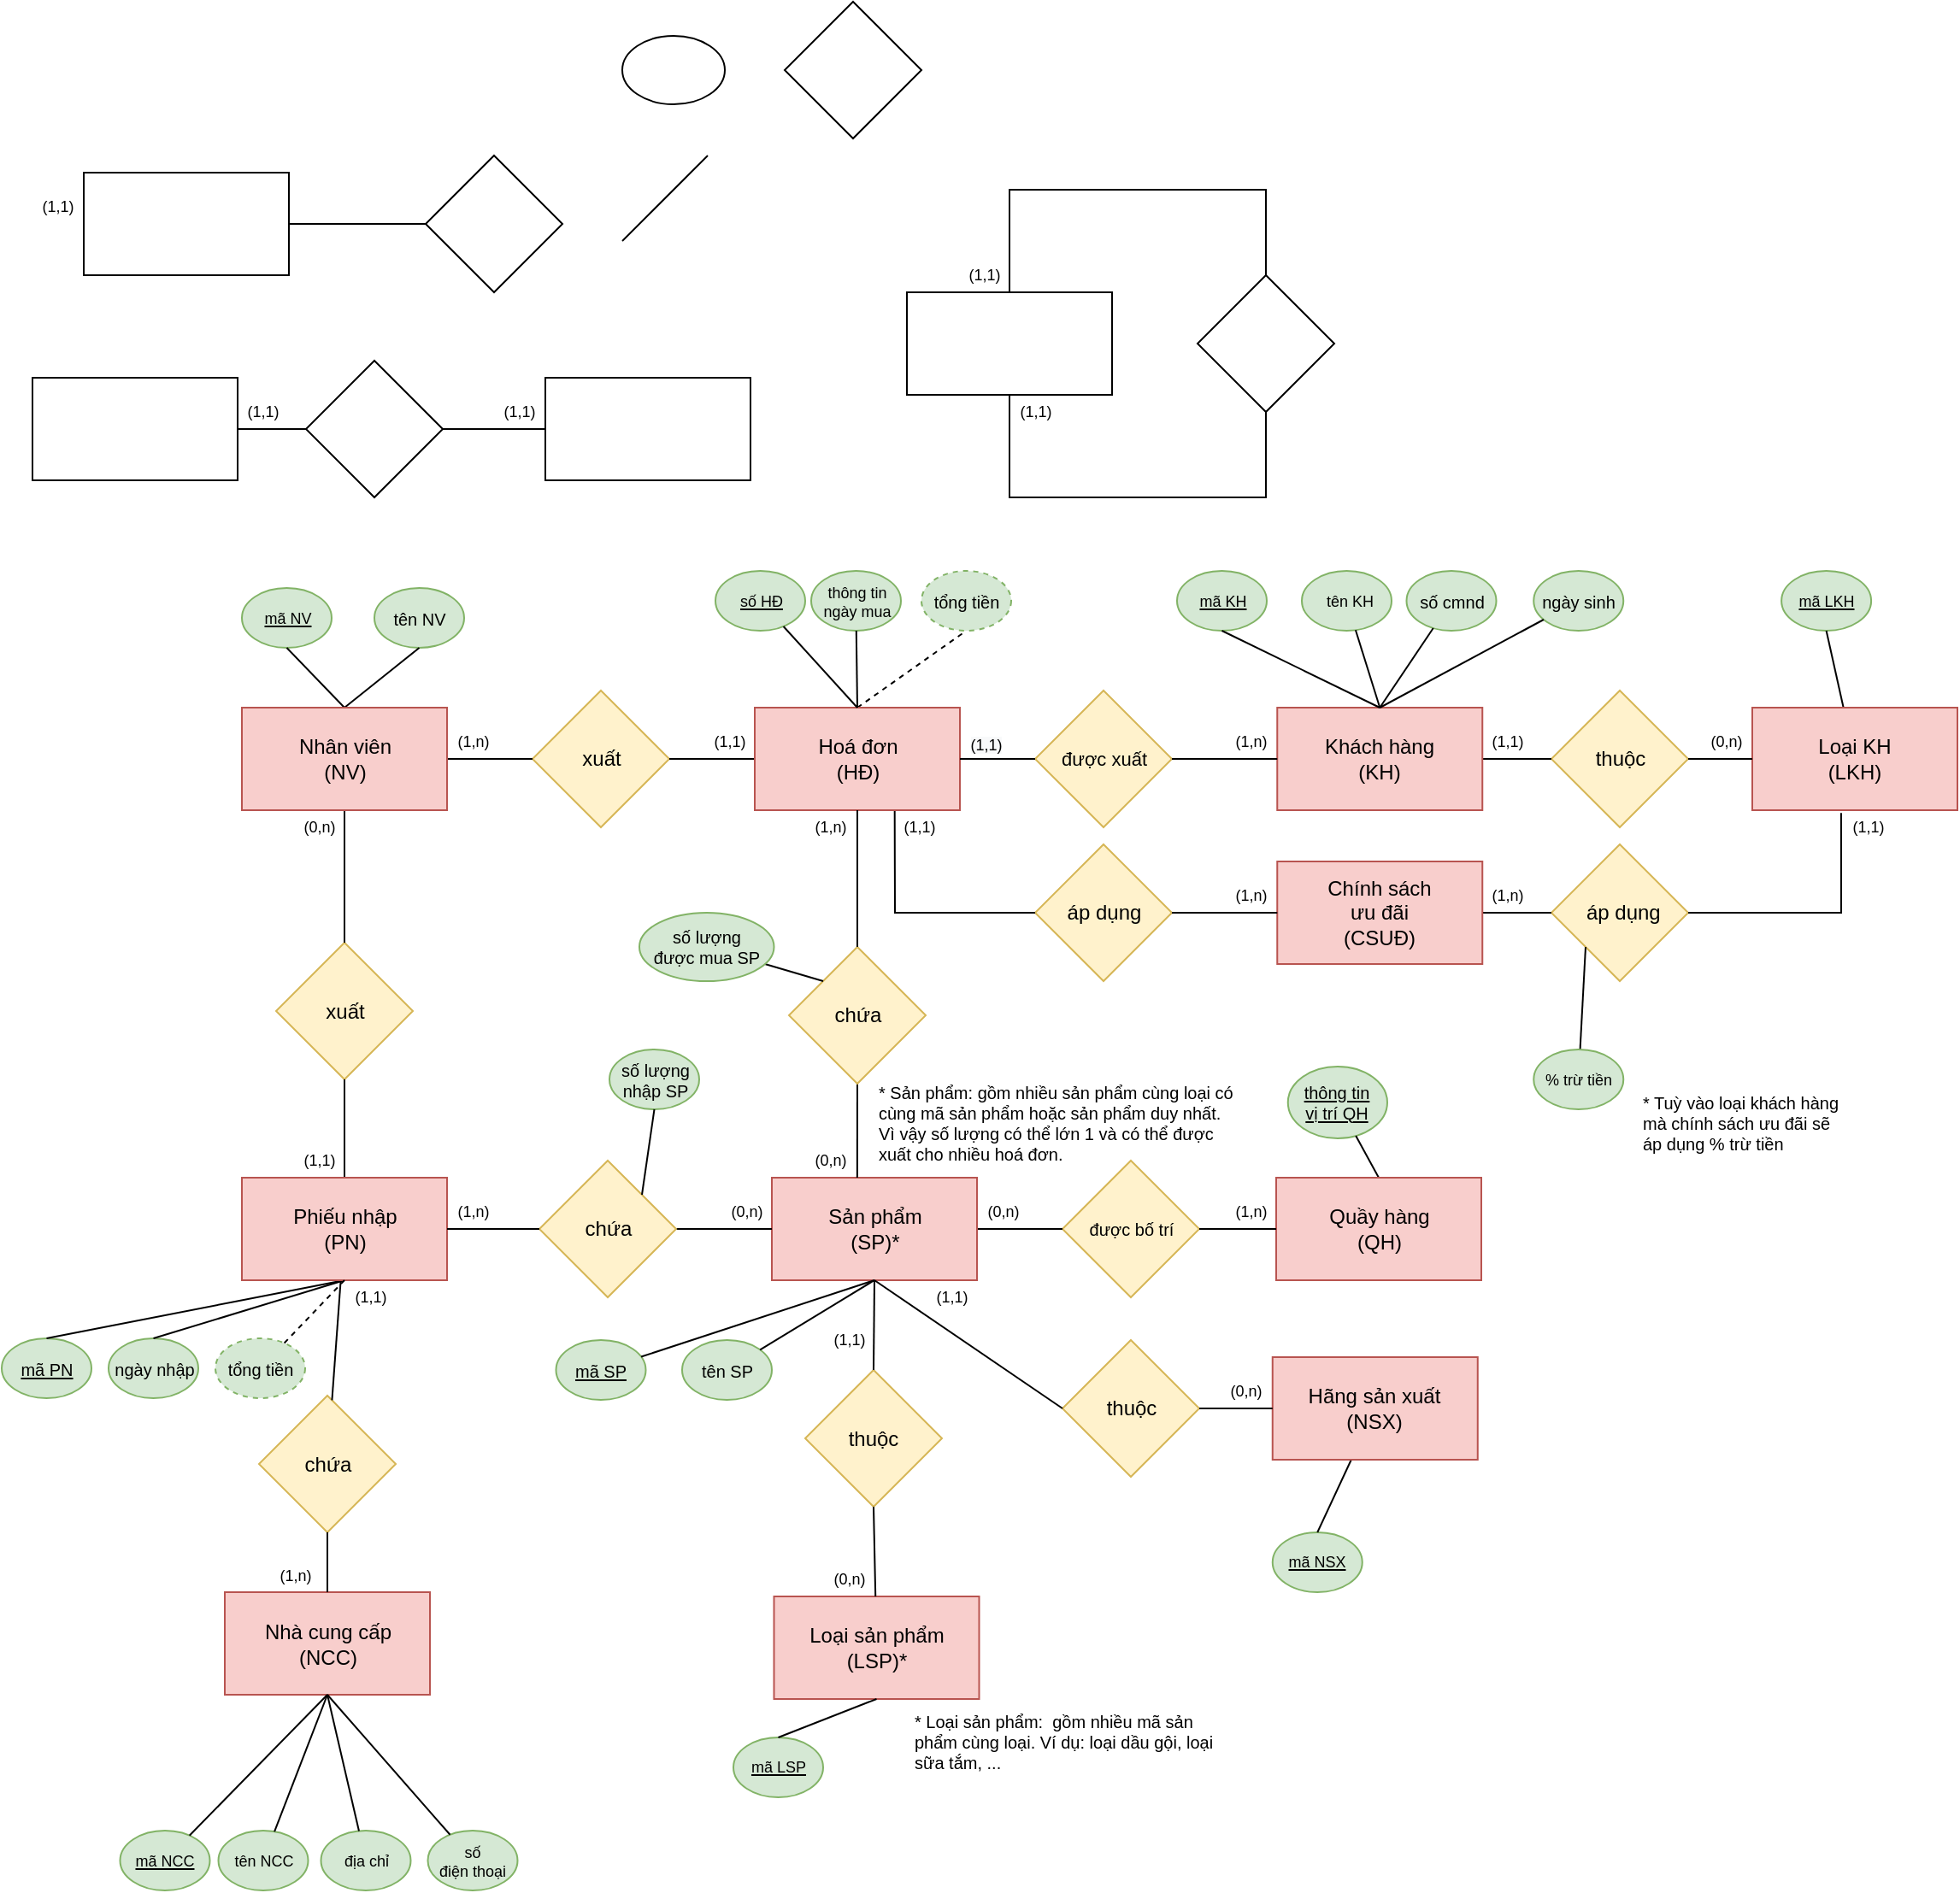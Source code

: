 <mxfile version="20.1.1" type="github">
  <diagram id="6r0_a1HDc3w-jd7aQ7qa" name="Page-1">
    <mxGraphModel dx="946" dy="1375" grid="1" gridSize="10" guides="1" tooltips="1" connect="1" arrows="1" fold="1" page="1" pageScale="1" pageWidth="1169" pageHeight="827" math="0" shadow="0">
      <root>
        <mxCell id="0" />
        <mxCell id="1" parent="0" />
        <mxCell id="DVV-10IRJFf22m86ulkG-2" value="" style="ellipse;whiteSpace=wrap;html=1;" parent="1" vertex="1">
          <mxGeometry x="375" y="-290" width="60" height="40" as="geometry" />
        </mxCell>
        <mxCell id="DVV-10IRJFf22m86ulkG-4" value="" style="endArrow=none;html=1;rounded=0;" parent="1" edge="1">
          <mxGeometry width="50" height="50" relative="1" as="geometry">
            <mxPoint x="375" y="-170" as="sourcePoint" />
            <mxPoint x="425" y="-220" as="targetPoint" />
          </mxGeometry>
        </mxCell>
        <mxCell id="DVV-10IRJFf22m86ulkG-14" value="" style="group" parent="1" vertex="1" connectable="0">
          <mxGeometry x="541.5" y="-200" width="250" height="180" as="geometry" />
        </mxCell>
        <mxCell id="DVV-10IRJFf22m86ulkG-11" value="" style="rhombus;whiteSpace=wrap;html=1;fontFamily=Helvetica;fontSize=11;fontColor=default;" parent="DVV-10IRJFf22m86ulkG-14" vertex="1">
          <mxGeometry x="170" y="50" width="80" height="80" as="geometry" />
        </mxCell>
        <mxCell id="DVV-10IRJFf22m86ulkG-12" style="edgeStyle=none;shape=connector;rounded=0;orthogonalLoop=1;jettySize=auto;html=1;exitX=0.5;exitY=0;exitDx=0;exitDy=0;entryX=0.5;entryY=0;entryDx=0;entryDy=0;labelBackgroundColor=default;fontFamily=Helvetica;fontSize=11;fontColor=default;endArrow=none;strokeColor=default;" parent="DVV-10IRJFf22m86ulkG-14" source="DVV-10IRJFf22m86ulkG-10" target="DVV-10IRJFf22m86ulkG-11" edge="1">
          <mxGeometry relative="1" as="geometry">
            <Array as="points">
              <mxPoint x="60" />
              <mxPoint x="210" />
            </Array>
          </mxGeometry>
        </mxCell>
        <mxCell id="DVV-10IRJFf22m86ulkG-13" style="edgeStyle=none;shape=connector;rounded=0;orthogonalLoop=1;jettySize=auto;html=1;entryX=0.5;entryY=1;entryDx=0;entryDy=0;labelBackgroundColor=default;fontFamily=Helvetica;fontSize=11;fontColor=default;endArrow=none;strokeColor=default;exitX=0.5;exitY=1;exitDx=0;exitDy=0;" parent="DVV-10IRJFf22m86ulkG-14" source="DVV-10IRJFf22m86ulkG-10" target="DVV-10IRJFf22m86ulkG-11" edge="1">
          <mxGeometry relative="1" as="geometry">
            <mxPoint x="60" y="130" as="sourcePoint" />
            <Array as="points">
              <mxPoint x="60" y="180" />
              <mxPoint x="210" y="180" />
            </Array>
          </mxGeometry>
        </mxCell>
        <mxCell id="DVV-10IRJFf22m86ulkG-25" value="" style="group" parent="DVV-10IRJFf22m86ulkG-14" vertex="1" connectable="0">
          <mxGeometry y="40" width="120" height="100" as="geometry" />
        </mxCell>
        <mxCell id="DVV-10IRJFf22m86ulkG-10" value="" style="rounded=0;whiteSpace=wrap;html=1;fontFamily=Helvetica;fontSize=11;fontColor=default;" parent="DVV-10IRJFf22m86ulkG-25" vertex="1">
          <mxGeometry y="20" width="120" height="60" as="geometry" />
        </mxCell>
        <mxCell id="DVV-10IRJFf22m86ulkG-23" value="(1,1)" style="text;html=1;strokeColor=none;fillColor=none;align=center;verticalAlign=middle;whiteSpace=wrap;rounded=0;fontFamily=Helvetica;fontSize=9;fontColor=default;" parent="DVV-10IRJFf22m86ulkG-25" vertex="1">
          <mxGeometry x="30" width="30" height="20" as="geometry" />
        </mxCell>
        <mxCell id="DVV-10IRJFf22m86ulkG-24" value="(1,1)" style="text;html=1;strokeColor=none;fillColor=none;align=center;verticalAlign=middle;whiteSpace=wrap;rounded=0;fontFamily=Helvetica;fontSize=9;fontColor=default;" parent="DVV-10IRJFf22m86ulkG-25" vertex="1">
          <mxGeometry x="60" y="80" width="30" height="20" as="geometry" />
        </mxCell>
        <mxCell id="DVV-10IRJFf22m86ulkG-20" value="" style="group" parent="1" vertex="1" connectable="0">
          <mxGeometry x="30" y="-210" width="150" height="60" as="geometry" />
        </mxCell>
        <mxCell id="DVV-10IRJFf22m86ulkG-21" value="" style="rounded=0;whiteSpace=wrap;html=1;" parent="DVV-10IRJFf22m86ulkG-20" vertex="1">
          <mxGeometry x="30" width="120" height="60" as="geometry" />
        </mxCell>
        <mxCell id="DVV-10IRJFf22m86ulkG-22" value="(1,1)" style="text;html=1;strokeColor=none;fillColor=none;align=center;verticalAlign=middle;whiteSpace=wrap;rounded=0;fontFamily=Helvetica;fontSize=9;fontColor=default;" parent="DVV-10IRJFf22m86ulkG-20" vertex="1">
          <mxGeometry y="10" width="30" height="20" as="geometry" />
        </mxCell>
        <mxCell id="DVV-10IRJFf22m86ulkG-27" value="" style="group" parent="1" vertex="1" connectable="0">
          <mxGeometry x="30" y="-100" width="420" height="80" as="geometry" />
        </mxCell>
        <mxCell id="DVV-10IRJFf22m86ulkG-3" value="&lt;span style=&quot;color: rgba(0, 0, 0, 0); font-family: monospace; font-size: 0px; text-align: start;&quot;&gt;%3CmxGraphModel%3E%3Croot%3E%3CmxCell%20id%3D%220%22%2F%3E%3CmxCell%20id%3D%221%22%20parent%3D%220%22%2F%3E%3CmxCell%20id%3D%222%22%20value%3D%22%22%20style%3D%22group%22%20vertex%3D%221%22%20connectable%3D%220%22%20parent%3D%221%22%3E%3CmxGeometry%20x%3D%22300%22%20y%3D%22120%22%20width%3D%22150%22%20height%3D%2260%22%20as%3D%22geometry%22%2F%3E%3C%2FmxCell%3E%3CmxCell%20id%3D%223%22%20value%3D%22%22%20style%3D%22rounded%3D0%3BwhiteSpace%3Dwrap%3Bhtml%3D1%3B%22%20vertex%3D%221%22%20parent%3D%222%22%3E%3CmxGeometry%20x%3D%2230%22%20width%3D%22120%22%20height%3D%2260%22%20as%3D%22geometry%22%2F%3E%3C%2FmxCell%3E%3CmxCell%20id%3D%224%22%20value%3D%22(1%2C1)%22%20style%3D%22text%3Bhtml%3D1%3BstrokeColor%3Dnone%3BfillColor%3Dnone%3Balign%3Dcenter%3BverticalAlign%3Dmiddle%3BwhiteSpace%3Dwrap%3Brounded%3D0%3BfontFamily%3DHelvetica%3BfontSize%3D9%3BfontColor%3Ddefault%3B%22%20vertex%3D%221%22%20parent%3D%222%22%3E%3CmxGeometry%20y%3D%2210%22%20width%3D%2230%22%20height%3D%2220%22%20as%3D%22geometry%22%2F%3E%3C%2FmxCell%3E%3C%2Froot%3E%3C%2FmxGraphModel%3E&lt;/span&gt;&lt;span style=&quot;color: rgba(0, 0, 0, 0); font-family: monospace; font-size: 0px; text-align: start;&quot;&gt;%3CmxGraphModel%3E%3Croot%3E%3CmxCell%20id%3D%220%22%2F%3E%3CmxCell%20id%3D%221%22%20parent%3D%220%22%2F%3E%3CmxCell%20id%3D%222%22%20value%3D%22%22%20style%3D%22group%22%20vertex%3D%221%22%20connectable%3D%220%22%20parent%3D%221%22%3E%3CmxGeometry%20x%3D%22300%22%20y%3D%22120%22%20width%3D%22150%22%20height%3D%2260%22%20as%3D%22geometry%22%2F%3E%3C%2FmxCell%3E%3CmxCell%20id%3D%223%22%20value%3D%22%22%20style%3D%22rounded%3D0%3BwhiteSpace%3Dwrap%3Bhtml%3D1%3B%22%20vertex%3D%221%22%20parent%3D%222%22%3E%3CmxGeometry%20x%3D%2230%22%20width%3D%22120%22%20height%3D%2260%22%20as%3D%22geometry%22%2F%3E%3C%2FmxCell%3E%3CmxCell%20id%3D%224%22%20value%3D%22(1%2C1)%22%20style%3D%22text%3Bhtml%3D1%3BstrokeColor%3Dnone%3BfillColor%3Dnone%3Balign%3Dcenter%3BverticalAlign%3Dmiddle%3BwhiteSpace%3Dwrap%3Brounded%3D0%3BfontFamily%3DHelvetica%3BfontSize%3D9%3BfontColor%3Ddefault%3B%22%20vertex%3D%221%22%20parent%3D%222%22%3E%3CmxGeometry%20y%3D%2210%22%20width%3D%2230%22%20height%3D%2220%22%20as%3D%22geometry%22%2F%3E%3C%2FmxCell%3E%3C%2Froot%3E%3C%2FmxGraphModel%3E&lt;/span&gt;" style="rhombus;whiteSpace=wrap;html=1;" parent="DVV-10IRJFf22m86ulkG-27" vertex="1">
          <mxGeometry x="160" width="80" height="80" as="geometry" />
        </mxCell>
        <mxCell id="DVV-10IRJFf22m86ulkG-18" value="" style="group" parent="DVV-10IRJFf22m86ulkG-27" vertex="1" connectable="0">
          <mxGeometry y="10" width="150" height="60" as="geometry" />
        </mxCell>
        <mxCell id="DVV-10IRJFf22m86ulkG-1" value="" style="rounded=0;whiteSpace=wrap;html=1;" parent="DVV-10IRJFf22m86ulkG-18" vertex="1">
          <mxGeometry width="120" height="60" as="geometry" />
        </mxCell>
        <mxCell id="DVV-10IRJFf22m86ulkG-15" value="(1,1)" style="text;html=1;strokeColor=none;fillColor=none;align=center;verticalAlign=middle;whiteSpace=wrap;rounded=0;fontFamily=Helvetica;fontSize=9;fontColor=default;" parent="DVV-10IRJFf22m86ulkG-18" vertex="1">
          <mxGeometry x="120" y="10" width="30" height="20" as="geometry" />
        </mxCell>
        <mxCell id="DVV-10IRJFf22m86ulkG-7" style="edgeStyle=none;shape=connector;rounded=0;orthogonalLoop=1;jettySize=auto;html=1;labelBackgroundColor=default;fontFamily=Helvetica;fontSize=11;fontColor=default;endArrow=none;strokeColor=default;" parent="DVV-10IRJFf22m86ulkG-27" source="DVV-10IRJFf22m86ulkG-1" target="DVV-10IRJFf22m86ulkG-3" edge="1">
          <mxGeometry relative="1" as="geometry" />
        </mxCell>
        <mxCell id="DVV-10IRJFf22m86ulkG-19" value="" style="group" parent="DVV-10IRJFf22m86ulkG-27" vertex="1" connectable="0">
          <mxGeometry x="270" y="10" width="150" height="60" as="geometry" />
        </mxCell>
        <mxCell id="DVV-10IRJFf22m86ulkG-8" value="" style="rounded=0;whiteSpace=wrap;html=1;" parent="DVV-10IRJFf22m86ulkG-19" vertex="1">
          <mxGeometry x="30" width="120" height="60" as="geometry" />
        </mxCell>
        <mxCell id="DVV-10IRJFf22m86ulkG-17" value="(1,1)" style="text;html=1;strokeColor=none;fillColor=none;align=center;verticalAlign=middle;whiteSpace=wrap;rounded=0;fontFamily=Helvetica;fontSize=9;fontColor=default;" parent="DVV-10IRJFf22m86ulkG-19" vertex="1">
          <mxGeometry y="10" width="30" height="20" as="geometry" />
        </mxCell>
        <mxCell id="DVV-10IRJFf22m86ulkG-9" style="edgeStyle=none;shape=connector;rounded=0;orthogonalLoop=1;jettySize=auto;html=1;entryX=0;entryY=0.5;entryDx=0;entryDy=0;labelBackgroundColor=default;fontFamily=Helvetica;fontSize=11;fontColor=default;endArrow=none;strokeColor=default;" parent="DVV-10IRJFf22m86ulkG-27" source="DVV-10IRJFf22m86ulkG-3" target="DVV-10IRJFf22m86ulkG-8" edge="1">
          <mxGeometry relative="1" as="geometry" />
        </mxCell>
        <mxCell id="DVV-10IRJFf22m86ulkG-76" style="edgeStyle=none;shape=connector;rounded=0;orthogonalLoop=1;jettySize=auto;html=1;entryX=1;entryY=0.5;entryDx=0;entryDy=0;labelBackgroundColor=default;fontFamily=Helvetica;fontSize=9;fontColor=default;endArrow=none;strokeColor=default;" parent="1" source="DVV-10IRJFf22m86ulkG-75" target="DVV-10IRJFf22m86ulkG-21" edge="1">
          <mxGeometry relative="1" as="geometry" />
        </mxCell>
        <mxCell id="DVV-10IRJFf22m86ulkG-75" value="&lt;div style=&quot;text-align: start;&quot;&gt;&lt;span style=&quot;background-color: initial; font-size: 0px;&quot;&gt;&lt;font face=&quot;monospace&quot; color=&quot;rgba(0, 0, 0, 0)&quot;&gt;ds&lt;/font&gt;&lt;/span&gt;&lt;/div&gt;" style="rhombus;whiteSpace=wrap;html=1;" parent="1" vertex="1">
          <mxGeometry x="260" y="-220" width="80" height="80" as="geometry" />
        </mxCell>
        <mxCell id="DVV-10IRJFf22m86ulkG-98" value="" style="rhombus;whiteSpace=wrap;html=1;fontFamily=Helvetica;fontSize=11;fontColor=default;" parent="1" vertex="1">
          <mxGeometry x="470" y="-310" width="80" height="80" as="geometry" />
        </mxCell>
        <mxCell id="3ivktyzrM6rxTPIfOIyR-263" value="" style="group" parent="1" vertex="1" connectable="0">
          <mxGeometry x="12" y="23" width="1144" height="772" as="geometry" />
        </mxCell>
        <mxCell id="3ivktyzrM6rxTPIfOIyR-137" value="xuất" style="rhombus;whiteSpace=wrap;html=1;fillColor=#fff2cc;strokeColor=#d6b656;" parent="3ivktyzrM6rxTPIfOIyR-263" vertex="1">
          <mxGeometry x="160.5" y="217.5" width="80" height="80" as="geometry" />
        </mxCell>
        <mxCell id="3ivktyzrM6rxTPIfOIyR-138" style="edgeStyle=none;shape=connector;rounded=0;orthogonalLoop=1;jettySize=auto;html=1;entryX=0.5;entryY=0;entryDx=0;entryDy=0;labelBackgroundColor=default;fontFamily=Helvetica;fontSize=9;fontColor=default;endArrow=none;strokeColor=default;" parent="3ivktyzrM6rxTPIfOIyR-263" source="3ivktyzrM6rxTPIfOIyR-241" target="3ivktyzrM6rxTPIfOIyR-137" edge="1">
          <mxGeometry relative="1" as="geometry" />
        </mxCell>
        <mxCell id="3ivktyzrM6rxTPIfOIyR-139" style="edgeStyle=none;shape=connector;rounded=0;orthogonalLoop=1;jettySize=auto;html=1;exitX=0.5;exitY=0;exitDx=0;exitDy=0;entryX=0.5;entryY=1;entryDx=0;entryDy=0;labelBackgroundColor=default;fontFamily=Helvetica;fontSize=9;fontColor=default;endArrow=none;strokeColor=default;" parent="3ivktyzrM6rxTPIfOIyR-263" source="3ivktyzrM6rxTPIfOIyR-199" target="3ivktyzrM6rxTPIfOIyR-137" edge="1">
          <mxGeometry relative="1" as="geometry">
            <mxPoint x="200.5" y="320" as="targetPoint" />
          </mxGeometry>
        </mxCell>
        <mxCell id="3ivktyzrM6rxTPIfOIyR-142" value="được xuất" style="rhombus;whiteSpace=wrap;html=1;fontSize=11;fillColor=#fff2cc;strokeColor=#d6b656;" parent="3ivktyzrM6rxTPIfOIyR-263" vertex="1">
          <mxGeometry x="604.5" y="70" width="80" height="80" as="geometry" />
        </mxCell>
        <mxCell id="3ivktyzrM6rxTPIfOIyR-143" value="&amp;nbsp;áp dụng" style="rhombus;whiteSpace=wrap;html=1;rotation=0;fillColor=#fff2cc;strokeColor=#d6b656;" parent="3ivktyzrM6rxTPIfOIyR-263" vertex="1">
          <mxGeometry x="906.5" y="160" width="80" height="80" as="geometry" />
        </mxCell>
        <mxCell id="3ivktyzrM6rxTPIfOIyR-144" style="edgeStyle=none;shape=connector;rounded=0;orthogonalLoop=1;jettySize=auto;html=1;labelBackgroundColor=default;fontFamily=Helvetica;fontSize=9;fontColor=default;endArrow=none;strokeColor=default;entryX=1;entryY=0.5;entryDx=0;entryDy=0;exitX=0.433;exitY=1.028;exitDx=0;exitDy=0;exitPerimeter=0;" parent="3ivktyzrM6rxTPIfOIyR-263" source="3ivktyzrM6rxTPIfOIyR-252" target="3ivktyzrM6rxTPIfOIyR-143" edge="1">
          <mxGeometry relative="1" as="geometry">
            <mxPoint x="810.5" y="140" as="sourcePoint" />
            <mxPoint x="730.5" y="210" as="targetPoint" />
            <Array as="points">
              <mxPoint x="1076" y="200" />
            </Array>
          </mxGeometry>
        </mxCell>
        <mxCell id="3ivktyzrM6rxTPIfOIyR-145" style="edgeStyle=none;shape=connector;rounded=0;orthogonalLoop=1;jettySize=auto;html=1;exitX=1;exitY=0.5;exitDx=0;exitDy=0;entryX=0;entryY=0.5;entryDx=0;entryDy=0;labelBackgroundColor=default;fontFamily=Helvetica;fontSize=9;fontColor=default;endArrow=none;strokeColor=default;" parent="3ivktyzrM6rxTPIfOIyR-263" source="3ivktyzrM6rxTPIfOIyR-250" target="3ivktyzrM6rxTPIfOIyR-143" edge="1">
          <mxGeometry relative="1" as="geometry" />
        </mxCell>
        <mxCell id="3ivktyzrM6rxTPIfOIyR-147" value="&lt;u style=&quot;font-size: 9px;&quot;&gt;mã NCC&lt;/u&gt;" style="ellipse;whiteSpace=wrap;html=1;fontSize=9;fillColor=#d5e8d4;strokeColor=#82b366;" parent="3ivktyzrM6rxTPIfOIyR-263" vertex="1">
          <mxGeometry x="69.25" y="737" width="52.5" height="35" as="geometry" />
        </mxCell>
        <mxCell id="3ivktyzrM6rxTPIfOIyR-149" value="tên NCC" style="ellipse;whiteSpace=wrap;html=1;fontSize=9;fillColor=#d5e8d4;strokeColor=#82b366;" parent="3ivktyzrM6rxTPIfOIyR-263" vertex="1">
          <mxGeometry x="126.75" y="737" width="52.5" height="35" as="geometry" />
        </mxCell>
        <mxCell id="3ivktyzrM6rxTPIfOIyR-151" value="địa chỉ" style="ellipse;whiteSpace=wrap;html=1;fontSize=9;fillColor=#d5e8d4;strokeColor=#82b366;" parent="3ivktyzrM6rxTPIfOIyR-263" vertex="1">
          <mxGeometry x="186.75" y="737" width="52.5" height="35" as="geometry" />
        </mxCell>
        <mxCell id="3ivktyzrM6rxTPIfOIyR-153" value="số&lt;br style=&quot;font-size: 9px;&quot;&gt;điện thoại" style="ellipse;whiteSpace=wrap;html=1;fontSize=9;fillColor=#d5e8d4;strokeColor=#82b366;" parent="3ivktyzrM6rxTPIfOIyR-263" vertex="1">
          <mxGeometry x="249.25" y="737" width="52.5" height="35" as="geometry" />
        </mxCell>
        <mxCell id="3ivktyzrM6rxTPIfOIyR-154" value="&lt;u style=&quot;font-size: 10px;&quot;&gt;mã PN&lt;/u&gt;" style="ellipse;whiteSpace=wrap;html=1;fontSize=10;fillColor=#d5e8d4;strokeColor=#82b366;" parent="3ivktyzrM6rxTPIfOIyR-263" vertex="1">
          <mxGeometry y="449" width="52.5" height="35" as="geometry" />
        </mxCell>
        <mxCell id="3ivktyzrM6rxTPIfOIyR-155" value="ngày nhập" style="ellipse;whiteSpace=wrap;html=1;fontSize=10;fillColor=#d5e8d4;strokeColor=#82b366;" parent="3ivktyzrM6rxTPIfOIyR-263" vertex="1">
          <mxGeometry x="62.5" y="449" width="52.5" height="35" as="geometry" />
        </mxCell>
        <mxCell id="3ivktyzrM6rxTPIfOIyR-156" style="edgeStyle=none;shape=connector;rounded=0;orthogonalLoop=1;jettySize=auto;html=1;entryX=0.5;entryY=0;entryDx=0;entryDy=0;labelBackgroundColor=default;fontFamily=Helvetica;fontSize=9;fontColor=default;endArrow=none;strokeColor=default;exitX=0.5;exitY=1;exitDx=0;exitDy=0;" parent="3ivktyzrM6rxTPIfOIyR-263" source="3ivktyzrM6rxTPIfOIyR-199" target="3ivktyzrM6rxTPIfOIyR-154" edge="1">
          <mxGeometry relative="1" as="geometry" />
        </mxCell>
        <mxCell id="3ivktyzrM6rxTPIfOIyR-157" style="edgeStyle=none;shape=connector;rounded=0;orthogonalLoop=1;jettySize=auto;html=1;entryX=0.5;entryY=0;entryDx=0;entryDy=0;labelBackgroundColor=default;fontFamily=Helvetica;fontSize=9;fontColor=default;endArrow=none;strokeColor=default;exitX=0.5;exitY=1;exitDx=0;exitDy=0;" parent="3ivktyzrM6rxTPIfOIyR-263" source="3ivktyzrM6rxTPIfOIyR-199" target="3ivktyzrM6rxTPIfOIyR-155" edge="1">
          <mxGeometry relative="1" as="geometry">
            <mxPoint x="230.5" y="420" as="sourcePoint" />
          </mxGeometry>
        </mxCell>
        <mxCell id="3ivktyzrM6rxTPIfOIyR-159" value="tổng tiền" style="ellipse;whiteSpace=wrap;html=1;fontSize=10;dashed=1;fillColor=#d5e8d4;strokeColor=#82b366;" parent="3ivktyzrM6rxTPIfOIyR-263" vertex="1">
          <mxGeometry x="125" y="449" width="52.5" height="35" as="geometry" />
        </mxCell>
        <mxCell id="3ivktyzrM6rxTPIfOIyR-160" value="&lt;u style=&quot;font-size: 9px;&quot;&gt;mã NV&lt;/u&gt;" style="ellipse;whiteSpace=wrap;html=1;fontSize=9;fillColor=#d5e8d4;strokeColor=#82b366;" parent="3ivktyzrM6rxTPIfOIyR-263" vertex="1">
          <mxGeometry x="140.5" y="10" width="52.5" height="35" as="geometry" />
        </mxCell>
        <mxCell id="3ivktyzrM6rxTPIfOIyR-161" value="tên NV" style="ellipse;whiteSpace=wrap;html=1;fontSize=10;fillColor=#d5e8d4;strokeColor=#82b366;" parent="3ivktyzrM6rxTPIfOIyR-263" vertex="1">
          <mxGeometry x="218" y="10" width="52.5" height="35" as="geometry" />
        </mxCell>
        <mxCell id="3ivktyzrM6rxTPIfOIyR-162" style="edgeStyle=none;shape=connector;rounded=0;orthogonalLoop=1;jettySize=auto;html=1;entryX=0.5;entryY=1;entryDx=0;entryDy=0;labelBackgroundColor=default;fontFamily=Helvetica;fontSize=9;fontColor=default;endArrow=none;strokeColor=default;exitX=0.5;exitY=0;exitDx=0;exitDy=0;" parent="3ivktyzrM6rxTPIfOIyR-263" source="3ivktyzrM6rxTPIfOIyR-241" target="3ivktyzrM6rxTPIfOIyR-160" edge="1">
          <mxGeometry relative="1" as="geometry" />
        </mxCell>
        <mxCell id="3ivktyzrM6rxTPIfOIyR-163" style="edgeStyle=none;shape=connector;rounded=0;orthogonalLoop=1;jettySize=auto;html=1;entryX=0.5;entryY=1;entryDx=0;entryDy=0;labelBackgroundColor=default;fontFamily=Helvetica;fontSize=9;fontColor=default;endArrow=none;strokeColor=default;exitX=0.5;exitY=0;exitDx=0;exitDy=0;" parent="3ivktyzrM6rxTPIfOIyR-263" source="3ivktyzrM6rxTPIfOIyR-241" target="3ivktyzrM6rxTPIfOIyR-161" edge="1">
          <mxGeometry relative="1" as="geometry" />
        </mxCell>
        <mxCell id="3ivktyzrM6rxTPIfOIyR-165" value="&lt;u style=&quot;font-size: 10px;&quot;&gt;mã SP&lt;/u&gt;" style="ellipse;whiteSpace=wrap;html=1;fontSize=10;fillColor=#d5e8d4;strokeColor=#82b366;" parent="3ivktyzrM6rxTPIfOIyR-263" vertex="1">
          <mxGeometry x="324.25" y="450" width="52.5" height="35" as="geometry" />
        </mxCell>
        <mxCell id="3ivktyzrM6rxTPIfOIyR-167" value="tên SP" style="ellipse;whiteSpace=wrap;html=1;fontSize=10;fillColor=#d5e8d4;strokeColor=#82b366;" parent="3ivktyzrM6rxTPIfOIyR-263" vertex="1">
          <mxGeometry x="398" y="450" width="52.5" height="35" as="geometry" />
        </mxCell>
        <mxCell id="3ivktyzrM6rxTPIfOIyR-171" value="&lt;u&gt;mã LSP&lt;/u&gt;" style="ellipse;whiteSpace=wrap;html=1;fontSize=9;fillColor=#d5e8d4;strokeColor=#82b366;" parent="3ivktyzrM6rxTPIfOIyR-263" vertex="1">
          <mxGeometry x="428" y="682.5" width="52.5" height="35" as="geometry" />
        </mxCell>
        <mxCell id="3ivktyzrM6rxTPIfOIyR-173" value="&lt;u style=&quot;font-size: 9px;&quot;&gt;số HĐ&lt;br style=&quot;font-size: 9px;&quot;&gt;&lt;/u&gt;" style="ellipse;whiteSpace=wrap;html=1;fontSize=9;fillColor=#d5e8d4;strokeColor=#82b366;" parent="3ivktyzrM6rxTPIfOIyR-263" vertex="1">
          <mxGeometry x="417.5" width="52.5" height="35" as="geometry" />
        </mxCell>
        <mxCell id="3ivktyzrM6rxTPIfOIyR-175" value="thông tin&lt;br style=&quot;font-size: 9px;&quot;&gt;ngày mua" style="ellipse;whiteSpace=wrap;html=1;fontSize=9;fillColor=#d5e8d4;strokeColor=#82b366;" parent="3ivktyzrM6rxTPIfOIyR-263" vertex="1">
          <mxGeometry x="473.5" width="52.5" height="35" as="geometry" />
        </mxCell>
        <mxCell id="3ivktyzrM6rxTPIfOIyR-176" value="tổng tiền" style="ellipse;whiteSpace=wrap;html=1;fontSize=10;dashed=1;fillColor=#d5e8d4;strokeColor=#82b366;" parent="3ivktyzrM6rxTPIfOIyR-263" vertex="1">
          <mxGeometry x="538" width="52.5" height="35" as="geometry" />
        </mxCell>
        <mxCell id="3ivktyzrM6rxTPIfOIyR-177" style="edgeStyle=none;shape=connector;rounded=0;orthogonalLoop=1;jettySize=auto;html=1;entryX=0.5;entryY=1;entryDx=0;entryDy=0;labelBackgroundColor=default;fontFamily=Helvetica;fontSize=9;fontColor=default;endArrow=none;strokeColor=default;exitX=0.5;exitY=0;exitDx=0;exitDy=0;dashed=1;" parent="3ivktyzrM6rxTPIfOIyR-263" source="3ivktyzrM6rxTPIfOIyR-213" target="3ivktyzrM6rxTPIfOIyR-176" edge="1">
          <mxGeometry relative="1" as="geometry" />
        </mxCell>
        <mxCell id="3ivktyzrM6rxTPIfOIyR-179" value="&lt;u style=&quot;font-size: 9px;&quot;&gt;mã KH&lt;br style=&quot;font-size: 9px;&quot;&gt;&lt;/u&gt;" style="ellipse;whiteSpace=wrap;html=1;fontSize=9;fillColor=#d5e8d4;strokeColor=#82b366;" parent="3ivktyzrM6rxTPIfOIyR-263" vertex="1">
          <mxGeometry x="687.5" width="52.5" height="35" as="geometry" />
        </mxCell>
        <mxCell id="3ivktyzrM6rxTPIfOIyR-181" value="&amp;nbsp;tên KH" style="ellipse;whiteSpace=wrap;html=1;fontSize=9;fillColor=#d5e8d4;strokeColor=#82b366;" parent="3ivktyzrM6rxTPIfOIyR-263" vertex="1">
          <mxGeometry x="760.5" width="52.5" height="35" as="geometry" />
        </mxCell>
        <mxCell id="3ivktyzrM6rxTPIfOIyR-183" value="số cmnd" style="ellipse;whiteSpace=wrap;html=1;fontSize=10;fillColor=#d5e8d4;strokeColor=#82b366;" parent="3ivktyzrM6rxTPIfOIyR-263" vertex="1">
          <mxGeometry x="821.75" width="52.5" height="35" as="geometry" />
        </mxCell>
        <mxCell id="3ivktyzrM6rxTPIfOIyR-185" value="ngày sinh" style="ellipse;whiteSpace=wrap;html=1;fontSize=10;fillColor=#d5e8d4;strokeColor=#82b366;" parent="3ivktyzrM6rxTPIfOIyR-263" vertex="1">
          <mxGeometry x="896.12" width="52.5" height="35" as="geometry" />
        </mxCell>
        <mxCell id="3ivktyzrM6rxTPIfOIyR-187" value="áp dụng" style="rhombus;whiteSpace=wrap;html=1;rotation=0;fillColor=#fff2cc;strokeColor=#d6b656;" parent="3ivktyzrM6rxTPIfOIyR-263" vertex="1">
          <mxGeometry x="604.5" y="160" width="80" height="80" as="geometry" />
        </mxCell>
        <mxCell id="3ivktyzrM6rxTPIfOIyR-188" style="edgeStyle=none;shape=connector;rounded=0;orthogonalLoop=1;jettySize=auto;html=1;entryX=0;entryY=0.5;entryDx=0;entryDy=0;labelBackgroundColor=default;fontFamily=Helvetica;fontSize=10;fontColor=default;endArrow=none;strokeColor=default;exitX=0.682;exitY=0.998;exitDx=0;exitDy=0;exitPerimeter=0;" parent="3ivktyzrM6rxTPIfOIyR-263" source="3ivktyzrM6rxTPIfOIyR-213" target="3ivktyzrM6rxTPIfOIyR-187" edge="1">
          <mxGeometry relative="1" as="geometry">
            <Array as="points">
              <mxPoint x="522.5" y="200" />
            </Array>
          </mxGeometry>
        </mxCell>
        <mxCell id="3ivktyzrM6rxTPIfOIyR-189" value="(1,n)" style="text;html=1;strokeColor=none;fillColor=none;align=center;verticalAlign=middle;whiteSpace=wrap;rounded=0;fontFamily=Helvetica;fontSize=9;fontColor=default;" parent="3ivktyzrM6rxTPIfOIyR-263" vertex="1">
          <mxGeometry x="866.13" y="180" width="30" height="20" as="geometry" />
        </mxCell>
        <mxCell id="3ivktyzrM6rxTPIfOIyR-191" value="chứa" style="rhombus;whiteSpace=wrap;html=1;fillColor=#fff2cc;strokeColor=#d6b656;" parent="3ivktyzrM6rxTPIfOIyR-263" vertex="1">
          <mxGeometry x="150.5" y="482.5" width="80" height="80" as="geometry" />
        </mxCell>
        <mxCell id="3ivktyzrM6rxTPIfOIyR-192" style="edgeStyle=none;shape=connector;rounded=0;orthogonalLoop=1;jettySize=auto;html=1;labelBackgroundColor=default;fontFamily=Helvetica;fontSize=11;fontColor=default;endArrow=none;strokeColor=default;" parent="3ivktyzrM6rxTPIfOIyR-263" source="3ivktyzrM6rxTPIfOIyR-199" target="3ivktyzrM6rxTPIfOIyR-191" edge="1">
          <mxGeometry relative="1" as="geometry" />
        </mxCell>
        <mxCell id="3ivktyzrM6rxTPIfOIyR-193" value="(1,1)" style="text;html=1;strokeColor=none;fillColor=none;align=center;verticalAlign=middle;whiteSpace=wrap;rounded=0;fontFamily=Helvetica;fontSize=9;fontColor=default;" parent="3ivktyzrM6rxTPIfOIyR-263" vertex="1">
          <mxGeometry x="170.5" y="335" width="30" height="20" as="geometry" />
        </mxCell>
        <mxCell id="3ivktyzrM6rxTPIfOIyR-195" value="được bố trí" style="rhombus;whiteSpace=wrap;html=1;fontSize=10;fillColor=#fff2cc;strokeColor=#d6b656;" parent="3ivktyzrM6rxTPIfOIyR-263" vertex="1">
          <mxGeometry x="620.5" y="345" width="80" height="80" as="geometry" />
        </mxCell>
        <mxCell id="3ivktyzrM6rxTPIfOIyR-196" style="edgeStyle=none;shape=connector;rounded=0;orthogonalLoop=1;jettySize=auto;html=1;labelBackgroundColor=default;fontFamily=Helvetica;fontSize=10;fontColor=default;endArrow=none;strokeColor=default;" parent="3ivktyzrM6rxTPIfOIyR-263" source="3ivktyzrM6rxTPIfOIyR-197" target="3ivktyzrM6rxTPIfOIyR-195" edge="1">
          <mxGeometry relative="1" as="geometry" />
        </mxCell>
        <mxCell id="3ivktyzrM6rxTPIfOIyR-197" value="Sản phẩm&lt;br&gt;(SP)*" style="rounded=0;whiteSpace=wrap;html=1;fillColor=#f8cecc;strokeColor=#b85450;" parent="3ivktyzrM6rxTPIfOIyR-263" vertex="1">
          <mxGeometry x="450.5" y="355" width="120" height="60" as="geometry" />
        </mxCell>
        <mxCell id="3ivktyzrM6rxTPIfOIyR-164" style="edgeStyle=none;shape=connector;rounded=0;orthogonalLoop=1;jettySize=auto;html=1;labelBackgroundColor=default;fontFamily=Helvetica;fontSize=9;fontColor=default;endArrow=none;strokeColor=default;entryX=0.5;entryY=1;entryDx=0;entryDy=0;" parent="3ivktyzrM6rxTPIfOIyR-263" source="3ivktyzrM6rxTPIfOIyR-165" target="3ivktyzrM6rxTPIfOIyR-197" edge="1">
          <mxGeometry relative="1" as="geometry">
            <mxPoint x="540.5" y="415" as="targetPoint" />
          </mxGeometry>
        </mxCell>
        <mxCell id="3ivktyzrM6rxTPIfOIyR-166" style="edgeStyle=none;shape=connector;rounded=0;orthogonalLoop=1;jettySize=auto;html=1;labelBackgroundColor=default;fontFamily=Helvetica;fontSize=9;fontColor=default;endArrow=none;strokeColor=default;entryX=0.5;entryY=1;entryDx=0;entryDy=0;" parent="3ivktyzrM6rxTPIfOIyR-263" source="3ivktyzrM6rxTPIfOIyR-167" target="3ivktyzrM6rxTPIfOIyR-197" edge="1">
          <mxGeometry relative="1" as="geometry">
            <mxPoint x="530.5" y="420" as="targetPoint" />
          </mxGeometry>
        </mxCell>
        <mxCell id="3ivktyzrM6rxTPIfOIyR-199" value="Phiếu nhập&lt;br&gt;(PN)" style="rounded=0;whiteSpace=wrap;html=1;fillColor=#f8cecc;strokeColor=#b85450;" parent="3ivktyzrM6rxTPIfOIyR-263" vertex="1">
          <mxGeometry x="140.5" y="355" width="120" height="60" as="geometry" />
        </mxCell>
        <mxCell id="3ivktyzrM6rxTPIfOIyR-158" style="edgeStyle=none;shape=connector;rounded=0;orthogonalLoop=1;jettySize=auto;html=1;labelBackgroundColor=default;fontFamily=Helvetica;fontSize=9;fontColor=default;endArrow=none;strokeColor=default;entryX=0.5;entryY=1;entryDx=0;entryDy=0;dashed=1;" parent="3ivktyzrM6rxTPIfOIyR-263" source="3ivktyzrM6rxTPIfOIyR-159" target="3ivktyzrM6rxTPIfOIyR-199" edge="1">
          <mxGeometry relative="1" as="geometry">
            <mxPoint x="200.5" y="410" as="targetPoint" />
          </mxGeometry>
        </mxCell>
        <mxCell id="3ivktyzrM6rxTPIfOIyR-200" value="(1,n)" style="text;html=1;strokeColor=none;fillColor=none;align=center;verticalAlign=middle;whiteSpace=wrap;rounded=0;fontFamily=Helvetica;fontSize=9;fontColor=default;" parent="3ivktyzrM6rxTPIfOIyR-263" vertex="1">
          <mxGeometry x="260.5" y="365" width="30" height="20" as="geometry" />
        </mxCell>
        <mxCell id="3ivktyzrM6rxTPIfOIyR-201" style="edgeStyle=none;shape=connector;rounded=0;orthogonalLoop=1;jettySize=auto;html=1;exitX=0;exitY=0.5;exitDx=0;exitDy=0;labelBackgroundColor=default;fontFamily=Helvetica;fontSize=9;fontColor=default;endArrow=none;strokeColor=default;" parent="3ivktyzrM6rxTPIfOIyR-263" source="3ivktyzrM6rxTPIfOIyR-199" target="3ivktyzrM6rxTPIfOIyR-199" edge="1">
          <mxGeometry relative="1" as="geometry" />
        </mxCell>
        <mxCell id="3ivktyzrM6rxTPIfOIyR-202" style="edgeStyle=none;shape=connector;rounded=0;orthogonalLoop=1;jettySize=auto;html=1;labelBackgroundColor=default;fontFamily=Helvetica;fontSize=10;fontColor=default;endArrow=none;strokeColor=default;" parent="3ivktyzrM6rxTPIfOIyR-263" source="3ivktyzrM6rxTPIfOIyR-204" target="3ivktyzrM6rxTPIfOIyR-197" edge="1">
          <mxGeometry relative="1" as="geometry" />
        </mxCell>
        <mxCell id="3ivktyzrM6rxTPIfOIyR-204" value="chứa" style="rhombus;whiteSpace=wrap;html=1;fillColor=#fff2cc;strokeColor=#d6b656;" parent="3ivktyzrM6rxTPIfOIyR-263" vertex="1">
          <mxGeometry x="314.5" y="345" width="80" height="80" as="geometry" />
        </mxCell>
        <mxCell id="3ivktyzrM6rxTPIfOIyR-198" style="edgeStyle=none;shape=connector;rounded=0;orthogonalLoop=1;jettySize=auto;html=1;entryX=0;entryY=0.5;entryDx=0;entryDy=0;labelBackgroundColor=default;fontFamily=Helvetica;fontSize=10;fontColor=default;endArrow=none;strokeColor=default;" parent="3ivktyzrM6rxTPIfOIyR-263" source="3ivktyzrM6rxTPIfOIyR-199" target="3ivktyzrM6rxTPIfOIyR-204" edge="1">
          <mxGeometry relative="1" as="geometry" />
        </mxCell>
        <mxCell id="3ivktyzrM6rxTPIfOIyR-205" value="&lt;u&gt;thông tin&lt;br&gt;vị trí QH&lt;/u&gt;" style="ellipse;whiteSpace=wrap;html=1;fontSize=10;fillColor=#d5e8d4;strokeColor=#82b366;" parent="3ivktyzrM6rxTPIfOIyR-263" vertex="1">
          <mxGeometry x="752.38" y="290" width="58.12" height="42" as="geometry" />
        </mxCell>
        <mxCell id="3ivktyzrM6rxTPIfOIyR-206" style="edgeStyle=none;shape=connector;rounded=0;orthogonalLoop=1;jettySize=auto;html=1;exitX=0.5;exitY=0;exitDx=0;exitDy=0;labelBackgroundColor=default;fontFamily=Helvetica;fontSize=10;fontColor=default;endArrow=none;strokeColor=default;" parent="3ivktyzrM6rxTPIfOIyR-263" source="3ivktyzrM6rxTPIfOIyR-207" target="3ivktyzrM6rxTPIfOIyR-205" edge="1">
          <mxGeometry relative="1" as="geometry" />
        </mxCell>
        <mxCell id="3ivktyzrM6rxTPIfOIyR-207" value="Quầy hàng&lt;br&gt;(QH)" style="rounded=0;whiteSpace=wrap;html=1;fillColor=#f8cecc;strokeColor=#b85450;" parent="3ivktyzrM6rxTPIfOIyR-263" vertex="1">
          <mxGeometry x="745.5" y="355" width="120" height="60" as="geometry" />
        </mxCell>
        <mxCell id="3ivktyzrM6rxTPIfOIyR-194" style="edgeStyle=none;shape=connector;rounded=0;orthogonalLoop=1;jettySize=auto;html=1;entryX=0;entryY=0.5;entryDx=0;entryDy=0;labelBackgroundColor=default;fontFamily=Helvetica;fontSize=10;fontColor=default;endArrow=none;strokeColor=default;" parent="3ivktyzrM6rxTPIfOIyR-263" source="3ivktyzrM6rxTPIfOIyR-195" target="3ivktyzrM6rxTPIfOIyR-207" edge="1">
          <mxGeometry relative="1" as="geometry" />
        </mxCell>
        <mxCell id="3ivktyzrM6rxTPIfOIyR-208" value="xuất" style="rhombus;whiteSpace=wrap;html=1;fillColor=#fff2cc;strokeColor=#d6b656;" parent="3ivktyzrM6rxTPIfOIyR-263" vertex="1">
          <mxGeometry x="310.5" y="70" width="80" height="80" as="geometry" />
        </mxCell>
        <mxCell id="3ivktyzrM6rxTPIfOIyR-209" style="edgeStyle=none;shape=connector;rounded=0;orthogonalLoop=1;jettySize=auto;html=1;labelBackgroundColor=default;fontFamily=Helvetica;fontSize=11;fontColor=default;endArrow=none;strokeColor=default;" parent="3ivktyzrM6rxTPIfOIyR-263" source="3ivktyzrM6rxTPIfOIyR-241" target="3ivktyzrM6rxTPIfOIyR-208" edge="1">
          <mxGeometry relative="1" as="geometry" />
        </mxCell>
        <mxCell id="3ivktyzrM6rxTPIfOIyR-210" style="edgeStyle=none;shape=connector;rounded=0;orthogonalLoop=1;jettySize=auto;html=1;entryX=0;entryY=0.5;entryDx=0;entryDy=0;labelBackgroundColor=default;fontFamily=Helvetica;fontSize=11;fontColor=default;endArrow=none;strokeColor=default;" parent="3ivktyzrM6rxTPIfOIyR-263" source="3ivktyzrM6rxTPIfOIyR-208" target="3ivktyzrM6rxTPIfOIyR-213" edge="1">
          <mxGeometry relative="1" as="geometry" />
        </mxCell>
        <mxCell id="3ivktyzrM6rxTPIfOIyR-211" value="(0,n)" style="text;html=1;strokeColor=none;fillColor=none;align=center;verticalAlign=middle;whiteSpace=wrap;rounded=0;fontFamily=Helvetica;fontSize=9;fontColor=default;" parent="3ivktyzrM6rxTPIfOIyR-263" vertex="1">
          <mxGeometry x="170.5" y="140" width="30" height="20" as="geometry" />
        </mxCell>
        <mxCell id="3ivktyzrM6rxTPIfOIyR-213" value="Hoá đơn&lt;br&gt;(HĐ)" style="rounded=0;whiteSpace=wrap;html=1;fillColor=#f8cecc;strokeColor=#b85450;" parent="3ivktyzrM6rxTPIfOIyR-263" vertex="1">
          <mxGeometry x="440.5" y="80" width="120" height="60" as="geometry" />
        </mxCell>
        <mxCell id="3ivktyzrM6rxTPIfOIyR-141" style="edgeStyle=none;shape=connector;rounded=0;orthogonalLoop=1;jettySize=auto;html=1;entryX=0;entryY=0.5;entryDx=0;entryDy=0;labelBackgroundColor=default;fontFamily=Helvetica;fontSize=9;fontColor=default;endArrow=none;strokeColor=default;" parent="3ivktyzrM6rxTPIfOIyR-263" source="3ivktyzrM6rxTPIfOIyR-213" target="3ivktyzrM6rxTPIfOIyR-142" edge="1">
          <mxGeometry relative="1" as="geometry">
            <mxPoint x="630.5" y="110" as="targetPoint" />
          </mxGeometry>
        </mxCell>
        <mxCell id="3ivktyzrM6rxTPIfOIyR-172" style="edgeStyle=none;shape=connector;rounded=0;orthogonalLoop=1;jettySize=auto;html=1;entryX=0.5;entryY=0;entryDx=0;entryDy=0;labelBackgroundColor=default;fontFamily=Helvetica;fontSize=9;fontColor=default;endArrow=none;strokeColor=default;" parent="3ivktyzrM6rxTPIfOIyR-263" source="3ivktyzrM6rxTPIfOIyR-173" target="3ivktyzrM6rxTPIfOIyR-213" edge="1">
          <mxGeometry relative="1" as="geometry" />
        </mxCell>
        <mxCell id="3ivktyzrM6rxTPIfOIyR-174" style="edgeStyle=none;shape=connector;rounded=0;orthogonalLoop=1;jettySize=auto;html=1;entryX=0.5;entryY=0;entryDx=0;entryDy=0;labelBackgroundColor=default;fontFamily=Helvetica;fontSize=9;fontColor=default;endArrow=none;strokeColor=default;" parent="3ivktyzrM6rxTPIfOIyR-263" source="3ivktyzrM6rxTPIfOIyR-175" target="3ivktyzrM6rxTPIfOIyR-213" edge="1">
          <mxGeometry relative="1" as="geometry" />
        </mxCell>
        <mxCell id="3ivktyzrM6rxTPIfOIyR-214" value="(1,1)" style="text;html=1;strokeColor=none;fillColor=none;align=center;verticalAlign=middle;whiteSpace=wrap;rounded=0;fontFamily=Helvetica;fontSize=9;fontColor=default;" parent="3ivktyzrM6rxTPIfOIyR-263" vertex="1">
          <mxGeometry x="410.5" y="90" width="30" height="20" as="geometry" />
        </mxCell>
        <mxCell id="3ivktyzrM6rxTPIfOIyR-215" value="(1,1)" style="text;html=1;strokeColor=none;fillColor=none;align=center;verticalAlign=middle;whiteSpace=wrap;rounded=0;fontFamily=Helvetica;fontSize=9;fontColor=default;" parent="3ivktyzrM6rxTPIfOIyR-263" vertex="1">
          <mxGeometry x="522" y="140" width="30" height="20" as="geometry" />
        </mxCell>
        <mxCell id="3ivktyzrM6rxTPIfOIyR-216" value="&lt;meta charset=&quot;utf-8&quot;&gt;&lt;span style=&quot;color: rgb(0, 0, 0); font-family: Helvetica; font-size: 9px; font-style: normal; font-variant-ligatures: normal; font-variant-caps: normal; font-weight: 400; letter-spacing: normal; orphans: 2; text-indent: 0px; text-transform: none; widows: 2; word-spacing: 0px; -webkit-text-stroke-width: 0px; background-color: rgb(248, 249, 250); text-decoration-thickness: initial; text-decoration-style: initial; text-decoration-color: initial; float: none; display: inline !important;&quot;&gt;(1,1)&lt;/span&gt;" style="text;whiteSpace=wrap;html=1;fontSize=9;fontFamily=Helvetica;fontColor=default;align=center;" parent="3ivktyzrM6rxTPIfOIyR-263" vertex="1">
          <mxGeometry x="560.5" y="90" width="30" height="20" as="geometry" />
        </mxCell>
        <mxCell id="3ivktyzrM6rxTPIfOIyR-217" style="edgeStyle=none;shape=connector;rounded=0;orthogonalLoop=1;jettySize=auto;html=1;labelBackgroundColor=default;fontFamily=Helvetica;fontSize=10;fontColor=default;endArrow=none;strokeColor=default;exitX=0.5;exitY=1;exitDx=0;exitDy=0;entryX=0.416;entryY=-0.001;entryDx=0;entryDy=0;entryPerimeter=0;" parent="3ivktyzrM6rxTPIfOIyR-263" source="3ivktyzrM6rxTPIfOIyR-218" target="3ivktyzrM6rxTPIfOIyR-197" edge="1">
          <mxGeometry relative="1" as="geometry">
            <mxPoint x="500.5" y="350" as="targetPoint" />
          </mxGeometry>
        </mxCell>
        <mxCell id="3ivktyzrM6rxTPIfOIyR-218" value="chứa" style="rhombus;whiteSpace=wrap;html=1;fillColor=#fff2cc;strokeColor=#d6b656;" parent="3ivktyzrM6rxTPIfOIyR-263" vertex="1">
          <mxGeometry x="460.5" y="220" width="80" height="80" as="geometry" />
        </mxCell>
        <mxCell id="3ivktyzrM6rxTPIfOIyR-212" style="edgeStyle=none;shape=connector;rounded=0;orthogonalLoop=1;jettySize=auto;html=1;entryX=0.5;entryY=0;entryDx=0;entryDy=0;labelBackgroundColor=default;fontFamily=Helvetica;fontSize=10;fontColor=default;endArrow=none;strokeColor=default;" parent="3ivktyzrM6rxTPIfOIyR-263" source="3ivktyzrM6rxTPIfOIyR-213" target="3ivktyzrM6rxTPIfOIyR-218" edge="1">
          <mxGeometry relative="1" as="geometry" />
        </mxCell>
        <mxCell id="3ivktyzrM6rxTPIfOIyR-220" value="thuộc" style="rhombus;whiteSpace=wrap;html=1;fillColor=#fff2cc;strokeColor=#d6b656;" parent="3ivktyzrM6rxTPIfOIyR-263" vertex="1">
          <mxGeometry x="620.5" y="450" width="80" height="80" as="geometry" />
        </mxCell>
        <mxCell id="3ivktyzrM6rxTPIfOIyR-169" style="edgeStyle=none;shape=connector;rounded=0;orthogonalLoop=1;jettySize=auto;html=1;entryX=0;entryY=0.5;entryDx=0;entryDy=0;labelBackgroundColor=default;fontFamily=Helvetica;fontSize=9;fontColor=default;endArrow=none;strokeColor=default;exitX=0.5;exitY=1;exitDx=0;exitDy=0;" parent="3ivktyzrM6rxTPIfOIyR-263" source="3ivktyzrM6rxTPIfOIyR-197" target="3ivktyzrM6rxTPIfOIyR-220" edge="1">
          <mxGeometry relative="1" as="geometry">
            <mxPoint x="540.5" y="465" as="targetPoint" />
          </mxGeometry>
        </mxCell>
        <mxCell id="3ivktyzrM6rxTPIfOIyR-221" value="&lt;u&gt;mã NSX&lt;/u&gt;" style="ellipse;whiteSpace=wrap;html=1;fontSize=9;fillColor=#d5e8d4;strokeColor=#82b366;" parent="3ivktyzrM6rxTPIfOIyR-263" vertex="1">
          <mxGeometry x="743.38" y="562.5" width="52.5" height="35" as="geometry" />
        </mxCell>
        <mxCell id="3ivktyzrM6rxTPIfOIyR-222" style="edgeStyle=none;shape=connector;rounded=0;orthogonalLoop=1;jettySize=auto;html=1;entryX=0.5;entryY=0;entryDx=0;entryDy=0;labelBackgroundColor=default;fontFamily=Helvetica;fontSize=10;fontColor=default;endArrow=none;strokeColor=default;" parent="3ivktyzrM6rxTPIfOIyR-263" source="3ivktyzrM6rxTPIfOIyR-244" target="3ivktyzrM6rxTPIfOIyR-221" edge="1">
          <mxGeometry relative="1" as="geometry" />
        </mxCell>
        <mxCell id="3ivktyzrM6rxTPIfOIyR-224" value="thuộc" style="rhombus;whiteSpace=wrap;html=1;fillColor=#fff2cc;strokeColor=#d6b656;" parent="3ivktyzrM6rxTPIfOIyR-263" vertex="1">
          <mxGeometry x="470" y="467.5" width="80" height="80" as="geometry" />
        </mxCell>
        <mxCell id="3ivktyzrM6rxTPIfOIyR-170" style="edgeStyle=none;shape=connector;rounded=0;orthogonalLoop=1;jettySize=auto;html=1;entryX=0.5;entryY=0;entryDx=0;entryDy=0;labelBackgroundColor=default;fontFamily=Helvetica;fontSize=9;fontColor=default;endArrow=none;strokeColor=default;exitX=0.5;exitY=1;exitDx=0;exitDy=0;" parent="3ivktyzrM6rxTPIfOIyR-263" source="3ivktyzrM6rxTPIfOIyR-197" target="3ivktyzrM6rxTPIfOIyR-224" edge="1">
          <mxGeometry relative="1" as="geometry">
            <mxPoint x="484.072" y="465.63" as="targetPoint" />
          </mxGeometry>
        </mxCell>
        <mxCell id="3ivktyzrM6rxTPIfOIyR-226" value="thuộc" style="rhombus;whiteSpace=wrap;html=1;fillColor=#fff2cc;strokeColor=#d6b656;" parent="3ivktyzrM6rxTPIfOIyR-263" vertex="1">
          <mxGeometry x="906.5" y="70" width="80" height="80" as="geometry" />
        </mxCell>
        <mxCell id="3ivktyzrM6rxTPIfOIyR-227" value="&lt;u&gt;mã LKH&lt;/u&gt;" style="ellipse;whiteSpace=wrap;html=1;fontSize=9;fillColor=#d5e8d4;strokeColor=#82b366;" parent="3ivktyzrM6rxTPIfOIyR-263" vertex="1">
          <mxGeometry x="1041.06" width="52.5" height="35" as="geometry" />
        </mxCell>
        <mxCell id="3ivktyzrM6rxTPIfOIyR-228" style="edgeStyle=none;shape=connector;rounded=0;orthogonalLoop=1;jettySize=auto;html=1;entryX=0;entryY=0.5;entryDx=0;entryDy=0;labelBackgroundColor=default;fontFamily=Helvetica;fontSize=10;fontColor=default;endArrow=none;strokeColor=default;" parent="3ivktyzrM6rxTPIfOIyR-263" source="3ivktyzrM6rxTPIfOIyR-248" target="3ivktyzrM6rxTPIfOIyR-226" edge="1">
          <mxGeometry relative="1" as="geometry" />
        </mxCell>
        <mxCell id="3ivktyzrM6rxTPIfOIyR-229" style="edgeStyle=none;shape=connector;rounded=0;orthogonalLoop=1;jettySize=auto;html=1;entryX=0.5;entryY=1;entryDx=0;entryDy=0;labelBackgroundColor=default;fontFamily=Helvetica;fontSize=10;fontColor=default;endArrow=none;strokeColor=default;" parent="3ivktyzrM6rxTPIfOIyR-263" source="3ivktyzrM6rxTPIfOIyR-252" target="3ivktyzrM6rxTPIfOIyR-227" edge="1">
          <mxGeometry relative="1" as="geometry">
            <mxPoint x="1117.75" y="25" as="targetPoint" />
          </mxGeometry>
        </mxCell>
        <mxCell id="3ivktyzrM6rxTPIfOIyR-230" value="(1,1)" style="text;html=1;strokeColor=none;fillColor=none;align=center;verticalAlign=middle;whiteSpace=wrap;rounded=0;fontFamily=Helvetica;fontSize=9;fontColor=default;" parent="3ivktyzrM6rxTPIfOIyR-263" vertex="1">
          <mxGeometry x="866.13" y="90" width="30" height="20" as="geometry" />
        </mxCell>
        <mxCell id="3ivktyzrM6rxTPIfOIyR-231" value="(0,n)" style="text;html=1;strokeColor=none;fillColor=none;align=center;verticalAlign=middle;whiteSpace=wrap;rounded=0;fontFamily=Helvetica;fontSize=9;fontColor=default;" parent="3ivktyzrM6rxTPIfOIyR-263" vertex="1">
          <mxGeometry x="480.5" y="580" width="30" height="20" as="geometry" />
        </mxCell>
        <mxCell id="3ivktyzrM6rxTPIfOIyR-232" value="(1,1)" style="text;html=1;strokeColor=none;fillColor=none;align=center;verticalAlign=middle;whiteSpace=wrap;rounded=0;fontFamily=Helvetica;fontSize=9;fontColor=default;" parent="3ivktyzrM6rxTPIfOIyR-263" vertex="1">
          <mxGeometry x="480.5" y="440" width="30" height="20" as="geometry" />
        </mxCell>
        <mxCell id="3ivktyzrM6rxTPIfOIyR-233" value="(1,1)" style="text;html=1;strokeColor=none;fillColor=none;align=center;verticalAlign=middle;whiteSpace=wrap;rounded=0;fontFamily=Helvetica;fontSize=9;fontColor=default;" parent="3ivktyzrM6rxTPIfOIyR-263" vertex="1">
          <mxGeometry x="540.5" y="415" width="30" height="20" as="geometry" />
        </mxCell>
        <mxCell id="3ivktyzrM6rxTPIfOIyR-234" value="(0,n)" style="text;html=1;strokeColor=none;fillColor=none;align=center;verticalAlign=middle;whiteSpace=wrap;rounded=0;fontFamily=Helvetica;fontSize=9;fontColor=default;" parent="3ivktyzrM6rxTPIfOIyR-263" vertex="1">
          <mxGeometry x="571" y="365" width="30" height="20" as="geometry" />
        </mxCell>
        <mxCell id="3ivktyzrM6rxTPIfOIyR-235" value="(1,n)" style="text;html=1;strokeColor=none;fillColor=none;align=center;verticalAlign=middle;whiteSpace=wrap;rounded=0;fontFamily=Helvetica;fontSize=9;fontColor=default;" parent="3ivktyzrM6rxTPIfOIyR-263" vertex="1">
          <mxGeometry x="715.5" y="365" width="30" height="20" as="geometry" />
        </mxCell>
        <mxCell id="3ivktyzrM6rxTPIfOIyR-236" value="(1,n)" style="text;html=1;strokeColor=none;fillColor=none;align=center;verticalAlign=middle;whiteSpace=wrap;rounded=0;fontFamily=Helvetica;fontSize=9;fontColor=default;" parent="3ivktyzrM6rxTPIfOIyR-263" vertex="1">
          <mxGeometry x="470" y="140" width="30" height="20" as="geometry" />
        </mxCell>
        <mxCell id="3ivktyzrM6rxTPIfOIyR-237" value="(0,n)" style="text;html=1;strokeColor=none;fillColor=none;align=center;verticalAlign=middle;whiteSpace=wrap;rounded=0;fontFamily=Helvetica;fontSize=9;fontColor=default;" parent="3ivktyzrM6rxTPIfOIyR-263" vertex="1">
          <mxGeometry x="470" y="335" width="30" height="20" as="geometry" />
        </mxCell>
        <mxCell id="3ivktyzrM6rxTPIfOIyR-238" value="Nhà cung cấp&lt;br&gt;(NCC)" style="rounded=0;whiteSpace=wrap;html=1;fillColor=#f8cecc;strokeColor=#b85450;" parent="3ivktyzrM6rxTPIfOIyR-263" vertex="1">
          <mxGeometry x="130.5" y="597.5" width="120" height="60" as="geometry" />
        </mxCell>
        <mxCell id="3ivktyzrM6rxTPIfOIyR-146" style="edgeStyle=none;shape=connector;rounded=0;orthogonalLoop=1;jettySize=auto;html=1;entryX=0.5;entryY=1;entryDx=0;entryDy=0;labelBackgroundColor=default;fontFamily=Helvetica;fontSize=10;fontColor=default;endArrow=none;strokeColor=default;" parent="3ivktyzrM6rxTPIfOIyR-263" source="3ivktyzrM6rxTPIfOIyR-147" target="3ivktyzrM6rxTPIfOIyR-238" edge="1">
          <mxGeometry relative="1" as="geometry" />
        </mxCell>
        <mxCell id="3ivktyzrM6rxTPIfOIyR-148" style="edgeStyle=none;shape=connector;rounded=0;orthogonalLoop=1;jettySize=auto;html=1;entryX=0.5;entryY=1;entryDx=0;entryDy=0;labelBackgroundColor=default;fontFamily=Helvetica;fontSize=10;fontColor=default;endArrow=none;strokeColor=default;" parent="3ivktyzrM6rxTPIfOIyR-263" source="3ivktyzrM6rxTPIfOIyR-149" target="3ivktyzrM6rxTPIfOIyR-238" edge="1">
          <mxGeometry relative="1" as="geometry" />
        </mxCell>
        <mxCell id="3ivktyzrM6rxTPIfOIyR-150" style="edgeStyle=none;shape=connector;rounded=0;orthogonalLoop=1;jettySize=auto;html=1;entryX=0.5;entryY=1;entryDx=0;entryDy=0;labelBackgroundColor=default;fontFamily=Helvetica;fontSize=10;fontColor=default;endArrow=none;strokeColor=default;" parent="3ivktyzrM6rxTPIfOIyR-263" source="3ivktyzrM6rxTPIfOIyR-151" target="3ivktyzrM6rxTPIfOIyR-238" edge="1">
          <mxGeometry relative="1" as="geometry" />
        </mxCell>
        <mxCell id="3ivktyzrM6rxTPIfOIyR-152" style="edgeStyle=none;shape=connector;rounded=0;orthogonalLoop=1;jettySize=auto;html=1;entryX=0.5;entryY=1;entryDx=0;entryDy=0;labelBackgroundColor=default;fontFamily=Helvetica;fontSize=10;fontColor=default;endArrow=none;strokeColor=default;" parent="3ivktyzrM6rxTPIfOIyR-263" source="3ivktyzrM6rxTPIfOIyR-153" target="3ivktyzrM6rxTPIfOIyR-238" edge="1">
          <mxGeometry relative="1" as="geometry" />
        </mxCell>
        <mxCell id="3ivktyzrM6rxTPIfOIyR-190" style="edgeStyle=none;shape=connector;rounded=0;orthogonalLoop=1;jettySize=auto;html=1;entryX=0.5;entryY=0;entryDx=0;entryDy=0;labelBackgroundColor=default;fontFamily=Helvetica;fontSize=10;fontColor=default;endArrow=none;strokeColor=default;" parent="3ivktyzrM6rxTPIfOIyR-263" source="3ivktyzrM6rxTPIfOIyR-191" target="3ivktyzrM6rxTPIfOIyR-238" edge="1">
          <mxGeometry relative="1" as="geometry" />
        </mxCell>
        <mxCell id="3ivktyzrM6rxTPIfOIyR-239" value="(1,n)" style="text;html=1;strokeColor=none;fillColor=none;align=center;verticalAlign=middle;whiteSpace=wrap;rounded=0;fontFamily=Helvetica;fontSize=9;fontColor=default;" parent="3ivktyzrM6rxTPIfOIyR-263" vertex="1">
          <mxGeometry x="156.75" y="577.5" width="30" height="20" as="geometry" />
        </mxCell>
        <mxCell id="3ivktyzrM6rxTPIfOIyR-240" value="(1,1)" style="text;html=1;strokeColor=none;fillColor=none;align=center;verticalAlign=middle;whiteSpace=wrap;rounded=0;fontFamily=Helvetica;fontSize=9;fontColor=default;" parent="3ivktyzrM6rxTPIfOIyR-263" vertex="1">
          <mxGeometry x="200.5" y="415" width="30" height="20" as="geometry" />
        </mxCell>
        <mxCell id="3ivktyzrM6rxTPIfOIyR-241" value="Nhân viên&lt;br&gt;(NV)" style="rounded=0;whiteSpace=wrap;html=1;fillColor=#f8cecc;strokeColor=#b85450;" parent="3ivktyzrM6rxTPIfOIyR-263" vertex="1">
          <mxGeometry x="140.5" y="80" width="120" height="60" as="geometry" />
        </mxCell>
        <mxCell id="3ivktyzrM6rxTPIfOIyR-242" value="(1,n)" style="text;html=1;strokeColor=none;fillColor=none;align=center;verticalAlign=middle;whiteSpace=wrap;rounded=0;fontFamily=Helvetica;fontSize=9;fontColor=default;" parent="3ivktyzrM6rxTPIfOIyR-263" vertex="1">
          <mxGeometry x="260.5" y="90" width="30" height="20" as="geometry" />
        </mxCell>
        <mxCell id="3ivktyzrM6rxTPIfOIyR-243" value="Loại sản phẩm&lt;br&gt;(LSP)*" style="rounded=0;whiteSpace=wrap;html=1;fillColor=#f8cecc;strokeColor=#b85450;" parent="3ivktyzrM6rxTPIfOIyR-263" vertex="1">
          <mxGeometry x="451.75" y="600" width="120" height="60" as="geometry" />
        </mxCell>
        <mxCell id="3ivktyzrM6rxTPIfOIyR-168" style="edgeStyle=none;shape=connector;rounded=0;orthogonalLoop=1;jettySize=auto;html=1;entryX=0.5;entryY=0;entryDx=0;entryDy=0;labelBackgroundColor=default;fontFamily=Helvetica;fontSize=9;fontColor=default;endArrow=none;strokeColor=default;exitX=0.5;exitY=1;exitDx=0;exitDy=0;" parent="3ivktyzrM6rxTPIfOIyR-263" source="3ivktyzrM6rxTPIfOIyR-243" target="3ivktyzrM6rxTPIfOIyR-171" edge="1">
          <mxGeometry relative="1" as="geometry">
            <mxPoint x="440.5" y="640" as="sourcePoint" />
          </mxGeometry>
        </mxCell>
        <mxCell id="3ivktyzrM6rxTPIfOIyR-223" style="edgeStyle=none;shape=connector;rounded=0;orthogonalLoop=1;jettySize=auto;html=1;labelBackgroundColor=default;fontFamily=Helvetica;fontSize=10;fontColor=default;endArrow=none;strokeColor=default;exitX=0.5;exitY=1;exitDx=0;exitDy=0;" parent="3ivktyzrM6rxTPIfOIyR-263" source="3ivktyzrM6rxTPIfOIyR-224" target="3ivktyzrM6rxTPIfOIyR-243" edge="1">
          <mxGeometry relative="1" as="geometry">
            <mxPoint x="510.5" y="550" as="sourcePoint" />
          </mxGeometry>
        </mxCell>
        <mxCell id="3ivktyzrM6rxTPIfOIyR-244" value="Hãng sản xuất&lt;br&gt;(NSX)" style="rounded=0;whiteSpace=wrap;html=1;fillColor=#f8cecc;strokeColor=#b85450;" parent="3ivktyzrM6rxTPIfOIyR-263" vertex="1">
          <mxGeometry x="743.38" y="460" width="120" height="60" as="geometry" />
        </mxCell>
        <mxCell id="3ivktyzrM6rxTPIfOIyR-245" style="edgeStyle=none;shape=connector;rounded=0;orthogonalLoop=1;jettySize=auto;html=1;exitX=1;exitY=0.5;exitDx=0;exitDy=0;labelBackgroundColor=default;fontFamily=Helvetica;fontSize=11;fontColor=default;endArrow=none;strokeColor=default;" parent="3ivktyzrM6rxTPIfOIyR-263" source="3ivktyzrM6rxTPIfOIyR-246" target="3ivktyzrM6rxTPIfOIyR-244" edge="1">
          <mxGeometry relative="1" as="geometry" />
        </mxCell>
        <mxCell id="3ivktyzrM6rxTPIfOIyR-246" value="(0,n)" style="text;html=1;strokeColor=none;fillColor=none;align=center;verticalAlign=middle;whiteSpace=wrap;rounded=0;fontFamily=Helvetica;fontSize=9;fontColor=default;" parent="3ivktyzrM6rxTPIfOIyR-263" vertex="1">
          <mxGeometry x="713.38" y="470" width="30" height="20" as="geometry" />
        </mxCell>
        <mxCell id="3ivktyzrM6rxTPIfOIyR-219" style="edgeStyle=none;shape=connector;rounded=0;orthogonalLoop=1;jettySize=auto;html=1;entryX=1;entryY=1;entryDx=0;entryDy=0;labelBackgroundColor=default;fontFamily=Helvetica;fontSize=10;fontColor=default;endArrow=none;strokeColor=default;exitX=1;exitY=0.5;exitDx=0;exitDy=0;" parent="3ivktyzrM6rxTPIfOIyR-263" source="3ivktyzrM6rxTPIfOIyR-220" target="3ivktyzrM6rxTPIfOIyR-246" edge="1">
          <mxGeometry relative="1" as="geometry" />
        </mxCell>
        <mxCell id="3ivktyzrM6rxTPIfOIyR-247" value="(1,1)" style="text;html=1;strokeColor=none;fillColor=none;align=center;verticalAlign=middle;whiteSpace=wrap;rounded=0;fontFamily=Helvetica;fontSize=9;fontColor=default;" parent="3ivktyzrM6rxTPIfOIyR-263" vertex="1">
          <mxGeometry x="1077" y="140" width="30" height="20" as="geometry" />
        </mxCell>
        <mxCell id="3ivktyzrM6rxTPIfOIyR-248" value="Khách hàng &lt;br&gt;(KH)" style="rounded=0;whiteSpace=wrap;html=1;fillColor=#f8cecc;strokeColor=#b85450;" parent="3ivktyzrM6rxTPIfOIyR-263" vertex="1">
          <mxGeometry x="746.13" y="80" width="120" height="60" as="geometry" />
        </mxCell>
        <mxCell id="3ivktyzrM6rxTPIfOIyR-178" style="edgeStyle=none;shape=connector;rounded=0;orthogonalLoop=1;jettySize=auto;html=1;entryX=0.5;entryY=0;entryDx=0;entryDy=0;labelBackgroundColor=default;fontFamily=Helvetica;fontSize=9;fontColor=default;endArrow=none;strokeColor=default;exitX=0.5;exitY=1;exitDx=0;exitDy=0;" parent="3ivktyzrM6rxTPIfOIyR-263" source="3ivktyzrM6rxTPIfOIyR-179" target="3ivktyzrM6rxTPIfOIyR-248" edge="1">
          <mxGeometry relative="1" as="geometry" />
        </mxCell>
        <mxCell id="3ivktyzrM6rxTPIfOIyR-180" style="edgeStyle=none;shape=connector;rounded=0;orthogonalLoop=1;jettySize=auto;html=1;entryX=0.5;entryY=0;entryDx=0;entryDy=0;labelBackgroundColor=default;fontFamily=Helvetica;fontSize=9;fontColor=default;endArrow=none;strokeColor=default;" parent="3ivktyzrM6rxTPIfOIyR-263" source="3ivktyzrM6rxTPIfOIyR-181" target="3ivktyzrM6rxTPIfOIyR-248" edge="1">
          <mxGeometry relative="1" as="geometry" />
        </mxCell>
        <mxCell id="3ivktyzrM6rxTPIfOIyR-182" style="edgeStyle=none;shape=connector;rounded=0;orthogonalLoop=1;jettySize=auto;html=1;labelBackgroundColor=default;fontFamily=Helvetica;fontSize=9;fontColor=default;endArrow=none;strokeColor=default;entryX=0.5;entryY=0;entryDx=0;entryDy=0;" parent="3ivktyzrM6rxTPIfOIyR-263" source="3ivktyzrM6rxTPIfOIyR-183" target="3ivktyzrM6rxTPIfOIyR-248" edge="1">
          <mxGeometry relative="1" as="geometry">
            <mxPoint x="800.5" y="80" as="targetPoint" />
          </mxGeometry>
        </mxCell>
        <mxCell id="3ivktyzrM6rxTPIfOIyR-184" style="edgeStyle=none;shape=connector;rounded=0;orthogonalLoop=1;jettySize=auto;html=1;labelBackgroundColor=default;fontFamily=Helvetica;fontSize=9;fontColor=default;endArrow=none;strokeColor=default;entryX=0.5;entryY=0;entryDx=0;entryDy=0;" parent="3ivktyzrM6rxTPIfOIyR-263" source="3ivktyzrM6rxTPIfOIyR-185" target="3ivktyzrM6rxTPIfOIyR-248" edge="1">
          <mxGeometry relative="1" as="geometry">
            <mxPoint x="720.5" y="80" as="targetPoint" />
          </mxGeometry>
        </mxCell>
        <mxCell id="3ivktyzrM6rxTPIfOIyR-249" value="(1,n)" style="text;html=1;strokeColor=none;fillColor=none;align=center;verticalAlign=middle;whiteSpace=wrap;rounded=0;fontFamily=Helvetica;fontSize=9;fontColor=default;" parent="3ivktyzrM6rxTPIfOIyR-263" vertex="1">
          <mxGeometry x="716.13" y="90" width="30" height="20" as="geometry" />
        </mxCell>
        <mxCell id="3ivktyzrM6rxTPIfOIyR-140" style="edgeStyle=none;shape=connector;rounded=0;orthogonalLoop=1;jettySize=auto;html=1;entryX=1;entryY=1;entryDx=0;entryDy=0;labelBackgroundColor=default;fontFamily=Helvetica;fontSize=9;fontColor=default;endArrow=none;strokeColor=default;exitX=1;exitY=0.5;exitDx=0;exitDy=0;" parent="3ivktyzrM6rxTPIfOIyR-263" source="3ivktyzrM6rxTPIfOIyR-142" target="3ivktyzrM6rxTPIfOIyR-249" edge="1">
          <mxGeometry relative="1" as="geometry">
            <mxPoint x="639.5" y="110" as="sourcePoint" />
          </mxGeometry>
        </mxCell>
        <mxCell id="3ivktyzrM6rxTPIfOIyR-250" value="Chính sách&lt;br&gt;ưu đãi&lt;br&gt;(CSUĐ)" style="rounded=0;whiteSpace=wrap;html=1;fillColor=#f8cecc;strokeColor=#b85450;" parent="3ivktyzrM6rxTPIfOIyR-263" vertex="1">
          <mxGeometry x="746.13" y="170" width="120" height="60" as="geometry" />
        </mxCell>
        <mxCell id="3ivktyzrM6rxTPIfOIyR-186" style="edgeStyle=none;shape=connector;rounded=0;orthogonalLoop=1;jettySize=auto;html=1;labelBackgroundColor=default;fontFamily=Helvetica;fontSize=10;fontColor=default;endArrow=none;strokeColor=default;" parent="3ivktyzrM6rxTPIfOIyR-263" source="3ivktyzrM6rxTPIfOIyR-187" target="3ivktyzrM6rxTPIfOIyR-250" edge="1">
          <mxGeometry relative="1" as="geometry" />
        </mxCell>
        <mxCell id="3ivktyzrM6rxTPIfOIyR-251" value="(1,n)" style="text;html=1;strokeColor=none;fillColor=none;align=center;verticalAlign=middle;whiteSpace=wrap;rounded=0;fontFamily=Helvetica;fontSize=9;fontColor=default;" parent="3ivktyzrM6rxTPIfOIyR-263" vertex="1">
          <mxGeometry x="715.5" y="180" width="30" height="20" as="geometry" />
        </mxCell>
        <mxCell id="3ivktyzrM6rxTPIfOIyR-252" value="Loại KH&lt;br&gt;(LKH)" style="rounded=0;whiteSpace=wrap;html=1;fillColor=#f8cecc;strokeColor=#b85450;" parent="3ivktyzrM6rxTPIfOIyR-263" vertex="1">
          <mxGeometry x="1024" y="80" width="120" height="60" as="geometry" />
        </mxCell>
        <mxCell id="3ivktyzrM6rxTPIfOIyR-253" value="(0,n)" style="text;html=1;strokeColor=none;fillColor=none;align=center;verticalAlign=middle;whiteSpace=wrap;rounded=0;fontFamily=Helvetica;fontSize=9;fontColor=default;" parent="3ivktyzrM6rxTPIfOIyR-263" vertex="1">
          <mxGeometry x="994" y="90" width="30" height="20" as="geometry" />
        </mxCell>
        <mxCell id="3ivktyzrM6rxTPIfOIyR-225" style="edgeStyle=none;shape=connector;rounded=0;orthogonalLoop=1;jettySize=auto;html=1;entryX=1;entryY=1;entryDx=0;entryDy=0;labelBackgroundColor=default;fontFamily=Helvetica;fontSize=10;fontColor=default;endArrow=none;strokeColor=default;" parent="3ivktyzrM6rxTPIfOIyR-263" source="3ivktyzrM6rxTPIfOIyR-226" target="3ivktyzrM6rxTPIfOIyR-253" edge="1">
          <mxGeometry relative="1" as="geometry" />
        </mxCell>
        <mxCell id="3ivktyzrM6rxTPIfOIyR-254" value="&lt;span&gt;số lượng nhập SP&lt;/span&gt;" style="ellipse;whiteSpace=wrap;html=1;fontSize=10;fillColor=#d5e8d4;strokeColor=#82b366;fontStyle=0" parent="3ivktyzrM6rxTPIfOIyR-263" vertex="1">
          <mxGeometry x="355.5" y="280" width="52.5" height="35" as="geometry" />
        </mxCell>
        <mxCell id="3ivktyzrM6rxTPIfOIyR-255" value="(0,n)" style="text;html=1;strokeColor=none;fillColor=none;align=center;verticalAlign=middle;whiteSpace=wrap;rounded=0;fontFamily=Helvetica;fontSize=9;fontColor=default;" parent="3ivktyzrM6rxTPIfOIyR-263" vertex="1">
          <mxGeometry x="420.5" y="365" width="30" height="20" as="geometry" />
        </mxCell>
        <mxCell id="3ivktyzrM6rxTPIfOIyR-256" style="edgeStyle=none;shape=connector;rounded=0;orthogonalLoop=1;jettySize=auto;html=1;entryX=0;entryY=0;entryDx=0;entryDy=0;labelBackgroundColor=default;fontFamily=Helvetica;fontSize=10;fontColor=default;endArrow=none;strokeColor=default;" parent="3ivktyzrM6rxTPIfOIyR-263" source="3ivktyzrM6rxTPIfOIyR-257" target="3ivktyzrM6rxTPIfOIyR-218" edge="1">
          <mxGeometry relative="1" as="geometry" />
        </mxCell>
        <mxCell id="3ivktyzrM6rxTPIfOIyR-257" value="&lt;span&gt;số lượng &lt;br&gt;được mua SP&lt;/span&gt;" style="ellipse;whiteSpace=wrap;html=1;fontSize=10;fillColor=#d5e8d4;strokeColor=#82b366;fontStyle=0" parent="3ivktyzrM6rxTPIfOIyR-263" vertex="1">
          <mxGeometry x="373" y="200" width="78.75" height="40" as="geometry" />
        </mxCell>
        <mxCell id="3ivktyzrM6rxTPIfOIyR-258" style="edgeStyle=none;shape=connector;rounded=0;orthogonalLoop=1;jettySize=auto;html=1;labelBackgroundColor=default;fontFamily=Helvetica;fontSize=10;fontColor=default;endArrow=none;strokeColor=default;entryX=0;entryY=1;entryDx=0;entryDy=0;" parent="3ivktyzrM6rxTPIfOIyR-263" source="3ivktyzrM6rxTPIfOIyR-259" target="3ivktyzrM6rxTPIfOIyR-143" edge="1">
          <mxGeometry relative="1" as="geometry">
            <mxPoint x="920.5" y="230" as="targetPoint" />
          </mxGeometry>
        </mxCell>
        <mxCell id="3ivktyzrM6rxTPIfOIyR-259" value="% trừ tiền" style="ellipse;whiteSpace=wrap;html=1;fontSize=9;fillColor=#d5e8d4;strokeColor=#82b366;" parent="3ivktyzrM6rxTPIfOIyR-263" vertex="1">
          <mxGeometry x="896.13" y="280" width="52.5" height="35" as="geometry" />
        </mxCell>
        <mxCell id="3ivktyzrM6rxTPIfOIyR-260" value="* Sản phẩm: gồm nhiều sản phẩm cùng loại có cùng mã sản phẩm hoặc sản phẩm duy nhất. Vì vậy số lượng có thể lớn 1 và có thể được xuất cho nhiều hoá đơn." style="text;html=1;strokeColor=none;fillColor=none;align=left;verticalAlign=middle;whiteSpace=wrap;rounded=0;dashed=1;fontFamily=Helvetica;fontSize=10;fontColor=default;" parent="3ivktyzrM6rxTPIfOIyR-263" vertex="1">
          <mxGeometry x="510.5" y="308" width="210" height="30" as="geometry" />
        </mxCell>
        <mxCell id="3ivktyzrM6rxTPIfOIyR-261" value="* Loại sản phẩm:&amp;nbsp; gồm nhiều mã sản phẩm cùng loại. Ví dụ: loại dầu gội, loại &lt;br&gt;sữa tắm, ..." style="text;html=1;strokeColor=none;fillColor=none;align=left;verticalAlign=middle;whiteSpace=wrap;rounded=0;dashed=1;fontFamily=Helvetica;fontSize=10;fontColor=default;" parent="3ivktyzrM6rxTPIfOIyR-263" vertex="1">
          <mxGeometry x="532" y="670" width="188.5" height="30" as="geometry" />
        </mxCell>
        <mxCell id="3ivktyzrM6rxTPIfOIyR-262" value="* Tuỳ vào loại khách hàng mà chính sách ưu đãi sẽ áp dụng % trừ tiền" style="text;html=1;strokeColor=none;fillColor=none;align=left;verticalAlign=middle;whiteSpace=wrap;rounded=0;dashed=1;fontFamily=Helvetica;fontSize=10;fontColor=default;" parent="3ivktyzrM6rxTPIfOIyR-263" vertex="1">
          <mxGeometry x="957.81" y="300.5" width="124.38" height="45" as="geometry" />
        </mxCell>
        <mxCell id="3ivktyzrM6rxTPIfOIyR-203" style="edgeStyle=none;shape=connector;rounded=0;orthogonalLoop=1;jettySize=auto;html=1;exitX=1;exitY=0;exitDx=0;exitDy=0;entryX=0.5;entryY=1;entryDx=0;entryDy=0;labelBackgroundColor=default;fontFamily=Helvetica;fontSize=11;fontColor=default;endArrow=none;strokeColor=default;" parent="3ivktyzrM6rxTPIfOIyR-263" source="3ivktyzrM6rxTPIfOIyR-204" target="3ivktyzrM6rxTPIfOIyR-254" edge="1">
          <mxGeometry relative="1" as="geometry" />
        </mxCell>
      </root>
    </mxGraphModel>
  </diagram>
</mxfile>
